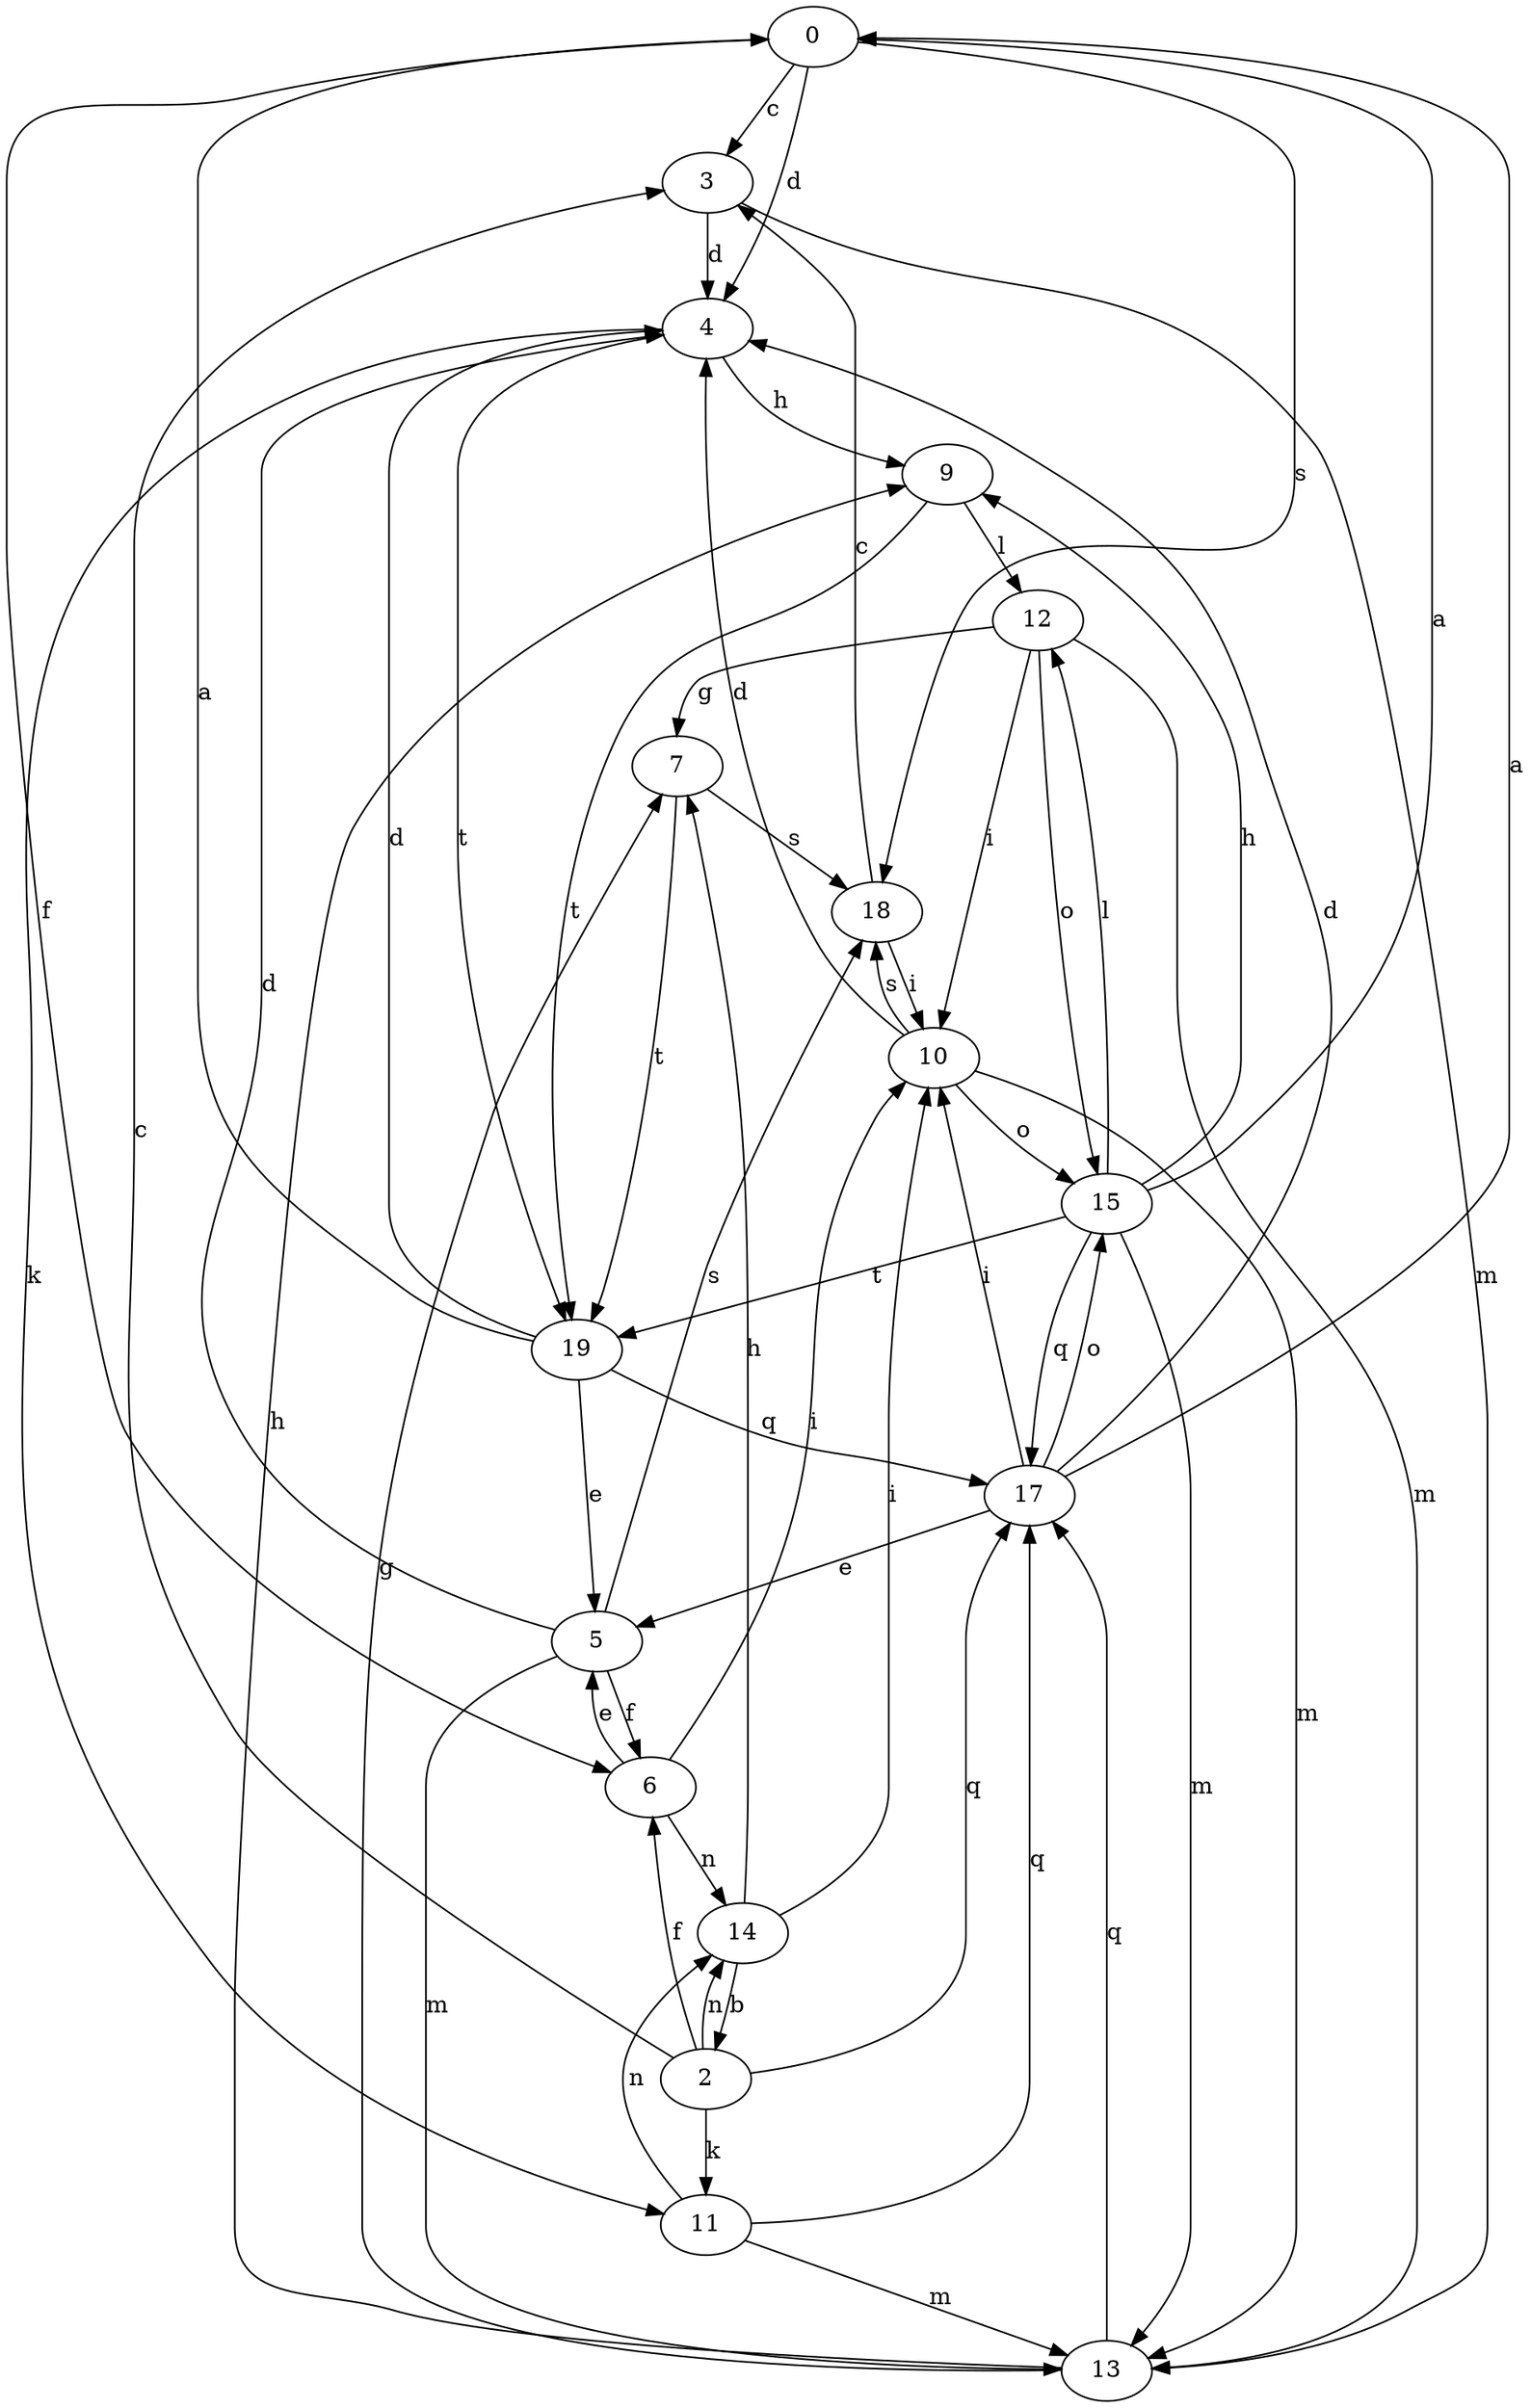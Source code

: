 strict digraph  {
0;
2;
3;
4;
5;
6;
7;
9;
10;
11;
12;
13;
14;
15;
17;
18;
19;
0 -> 3  [label=c];
0 -> 4  [label=d];
0 -> 6  [label=f];
0 -> 18  [label=s];
2 -> 3  [label=c];
2 -> 6  [label=f];
2 -> 11  [label=k];
2 -> 14  [label=n];
2 -> 17  [label=q];
3 -> 4  [label=d];
3 -> 13  [label=m];
4 -> 9  [label=h];
4 -> 11  [label=k];
4 -> 19  [label=t];
5 -> 4  [label=d];
5 -> 6  [label=f];
5 -> 13  [label=m];
5 -> 18  [label=s];
6 -> 5  [label=e];
6 -> 10  [label=i];
6 -> 14  [label=n];
7 -> 18  [label=s];
7 -> 19  [label=t];
9 -> 12  [label=l];
9 -> 19  [label=t];
10 -> 4  [label=d];
10 -> 13  [label=m];
10 -> 15  [label=o];
10 -> 18  [label=s];
11 -> 13  [label=m];
11 -> 14  [label=n];
11 -> 17  [label=q];
12 -> 7  [label=g];
12 -> 10  [label=i];
12 -> 13  [label=m];
12 -> 15  [label=o];
13 -> 7  [label=g];
13 -> 9  [label=h];
13 -> 17  [label=q];
14 -> 2  [label=b];
14 -> 7  [label=h];
14 -> 10  [label=i];
15 -> 0  [label=a];
15 -> 9  [label=h];
15 -> 12  [label=l];
15 -> 13  [label=m];
15 -> 17  [label=q];
15 -> 19  [label=t];
17 -> 0  [label=a];
17 -> 4  [label=d];
17 -> 5  [label=e];
17 -> 10  [label=i];
17 -> 15  [label=o];
18 -> 3  [label=c];
18 -> 10  [label=i];
19 -> 0  [label=a];
19 -> 4  [label=d];
19 -> 5  [label=e];
19 -> 17  [label=q];
}
